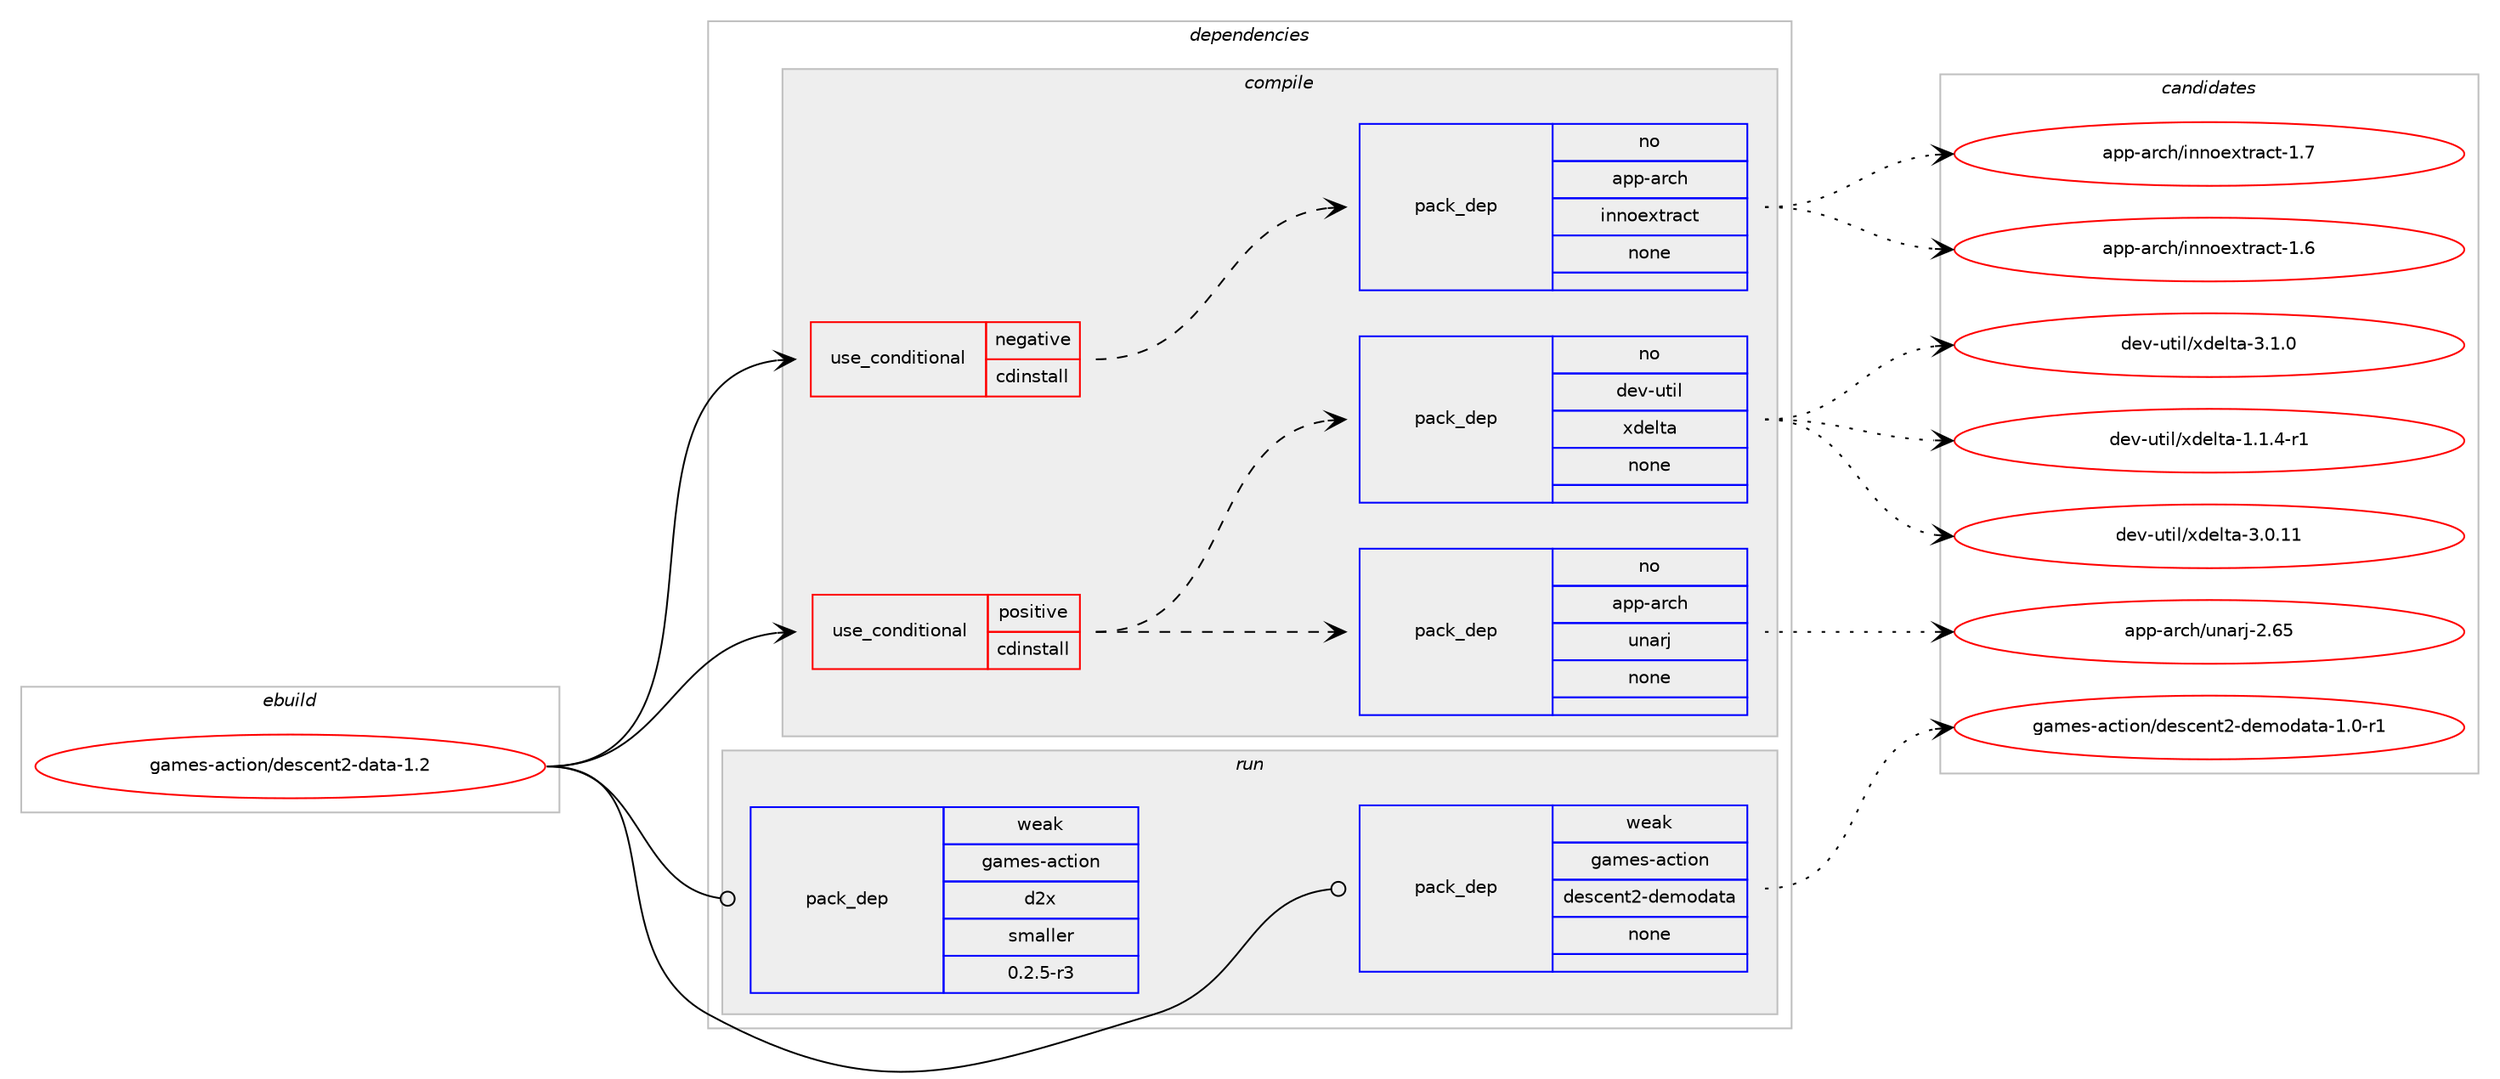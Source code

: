 digraph prolog {

# *************
# Graph options
# *************

newrank=true;
concentrate=true;
compound=true;
graph [rankdir=LR,fontname=Helvetica,fontsize=10,ranksep=1.5];#, ranksep=2.5, nodesep=0.2];
edge  [arrowhead=vee];
node  [fontname=Helvetica,fontsize=10];

# **********
# The ebuild
# **********

subgraph cluster_leftcol {
color=gray;
rank=same;
label=<<i>ebuild</i>>;
id [label="games-action/descent2-data-1.2", color=red, width=4, href="../games-action/descent2-data-1.2.svg"];
}

# ****************
# The dependencies
# ****************

subgraph cluster_midcol {
color=gray;
label=<<i>dependencies</i>>;
subgraph cluster_compile {
fillcolor="#eeeeee";
style=filled;
label=<<i>compile</i>>;
subgraph cond333 {
dependency2493 [label=<<TABLE BORDER="0" CELLBORDER="1" CELLSPACING="0" CELLPADDING="4"><TR><TD ROWSPAN="3" CELLPADDING="10">use_conditional</TD></TR><TR><TD>negative</TD></TR><TR><TD>cdinstall</TD></TR></TABLE>>, shape=none, color=red];
subgraph pack2072 {
dependency2494 [label=<<TABLE BORDER="0" CELLBORDER="1" CELLSPACING="0" CELLPADDING="4" WIDTH="220"><TR><TD ROWSPAN="6" CELLPADDING="30">pack_dep</TD></TR><TR><TD WIDTH="110">no</TD></TR><TR><TD>app-arch</TD></TR><TR><TD>innoextract</TD></TR><TR><TD>none</TD></TR><TR><TD></TD></TR></TABLE>>, shape=none, color=blue];
}
dependency2493:e -> dependency2494:w [weight=20,style="dashed",arrowhead="vee"];
}
id:e -> dependency2493:w [weight=20,style="solid",arrowhead="vee"];
subgraph cond334 {
dependency2495 [label=<<TABLE BORDER="0" CELLBORDER="1" CELLSPACING="0" CELLPADDING="4"><TR><TD ROWSPAN="3" CELLPADDING="10">use_conditional</TD></TR><TR><TD>positive</TD></TR><TR><TD>cdinstall</TD></TR></TABLE>>, shape=none, color=red];
subgraph pack2073 {
dependency2496 [label=<<TABLE BORDER="0" CELLBORDER="1" CELLSPACING="0" CELLPADDING="4" WIDTH="220"><TR><TD ROWSPAN="6" CELLPADDING="30">pack_dep</TD></TR><TR><TD WIDTH="110">no</TD></TR><TR><TD>app-arch</TD></TR><TR><TD>unarj</TD></TR><TR><TD>none</TD></TR><TR><TD></TD></TR></TABLE>>, shape=none, color=blue];
}
dependency2495:e -> dependency2496:w [weight=20,style="dashed",arrowhead="vee"];
subgraph pack2074 {
dependency2497 [label=<<TABLE BORDER="0" CELLBORDER="1" CELLSPACING="0" CELLPADDING="4" WIDTH="220"><TR><TD ROWSPAN="6" CELLPADDING="30">pack_dep</TD></TR><TR><TD WIDTH="110">no</TD></TR><TR><TD>dev-util</TD></TR><TR><TD>xdelta</TD></TR><TR><TD>none</TD></TR><TR><TD></TD></TR></TABLE>>, shape=none, color=blue];
}
dependency2495:e -> dependency2497:w [weight=20,style="dashed",arrowhead="vee"];
}
id:e -> dependency2495:w [weight=20,style="solid",arrowhead="vee"];
}
subgraph cluster_compileandrun {
fillcolor="#eeeeee";
style=filled;
label=<<i>compile and run</i>>;
}
subgraph cluster_run {
fillcolor="#eeeeee";
style=filled;
label=<<i>run</i>>;
subgraph pack2075 {
dependency2498 [label=<<TABLE BORDER="0" CELLBORDER="1" CELLSPACING="0" CELLPADDING="4" WIDTH="220"><TR><TD ROWSPAN="6" CELLPADDING="30">pack_dep</TD></TR><TR><TD WIDTH="110">weak</TD></TR><TR><TD>games-action</TD></TR><TR><TD>d2x</TD></TR><TR><TD>smaller</TD></TR><TR><TD>0.2.5-r3</TD></TR></TABLE>>, shape=none, color=blue];
}
id:e -> dependency2498:w [weight=20,style="solid",arrowhead="odot"];
subgraph pack2076 {
dependency2499 [label=<<TABLE BORDER="0" CELLBORDER="1" CELLSPACING="0" CELLPADDING="4" WIDTH="220"><TR><TD ROWSPAN="6" CELLPADDING="30">pack_dep</TD></TR><TR><TD WIDTH="110">weak</TD></TR><TR><TD>games-action</TD></TR><TR><TD>descent2-demodata</TD></TR><TR><TD>none</TD></TR><TR><TD></TD></TR></TABLE>>, shape=none, color=blue];
}
id:e -> dependency2499:w [weight=20,style="solid",arrowhead="odot"];
}
}

# **************
# The candidates
# **************

subgraph cluster_choices {
rank=same;
color=gray;
label=<<i>candidates</i>>;

subgraph choice2072 {
color=black;
nodesep=1;
choice9711211245971149910447105110110111101120116114979911645494654 [label="app-arch/innoextract-1.6", color=red, width=4,href="../app-arch/innoextract-1.6.svg"];
choice9711211245971149910447105110110111101120116114979911645494655 [label="app-arch/innoextract-1.7", color=red, width=4,href="../app-arch/innoextract-1.7.svg"];
dependency2494:e -> choice9711211245971149910447105110110111101120116114979911645494654:w [style=dotted,weight="100"];
dependency2494:e -> choice9711211245971149910447105110110111101120116114979911645494655:w [style=dotted,weight="100"];
}
subgraph choice2073 {
color=black;
nodesep=1;
choice9711211245971149910447117110971141064550465453 [label="app-arch/unarj-2.65", color=red, width=4,href="../app-arch/unarj-2.65.svg"];
dependency2496:e -> choice9711211245971149910447117110971141064550465453:w [style=dotted,weight="100"];
}
subgraph choice2074 {
color=black;
nodesep=1;
choice1001011184511711610510847120100101108116974549464946524511449 [label="dev-util/xdelta-1.1.4-r1", color=red, width=4,href="../dev-util/xdelta-1.1.4-r1.svg"];
choice10010111845117116105108471201001011081169745514648464949 [label="dev-util/xdelta-3.0.11", color=red, width=4,href="../dev-util/xdelta-3.0.11.svg"];
choice100101118451171161051084712010010110811697455146494648 [label="dev-util/xdelta-3.1.0", color=red, width=4,href="../dev-util/xdelta-3.1.0.svg"];
dependency2497:e -> choice1001011184511711610510847120100101108116974549464946524511449:w [style=dotted,weight="100"];
dependency2497:e -> choice10010111845117116105108471201001011081169745514648464949:w [style=dotted,weight="100"];
dependency2497:e -> choice100101118451171161051084712010010110811697455146494648:w [style=dotted,weight="100"];
}
subgraph choice2075 {
color=black;
nodesep=1;
}
subgraph choice2076 {
color=black;
nodesep=1;
choice10397109101115459799116105111110471001011159910111011650451001011091111009711697454946484511449 [label="games-action/descent2-demodata-1.0-r1", color=red, width=4,href="../games-action/descent2-demodata-1.0-r1.svg"];
dependency2499:e -> choice10397109101115459799116105111110471001011159910111011650451001011091111009711697454946484511449:w [style=dotted,weight="100"];
}
}

}
